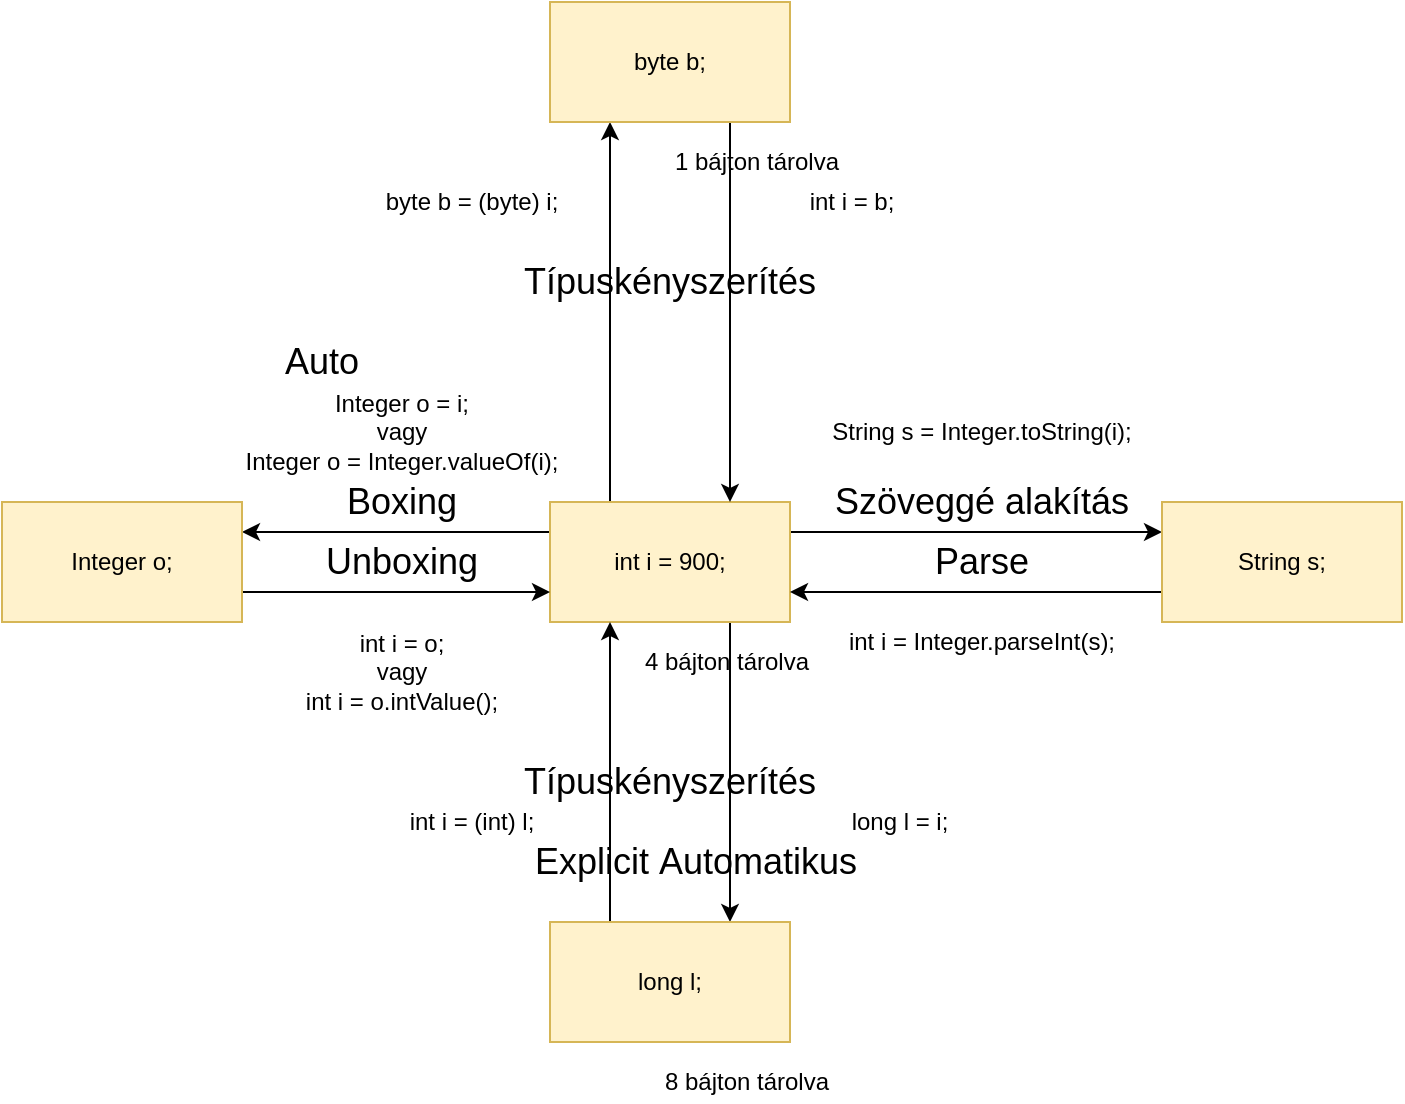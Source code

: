 <mxfile version="15.1.2" type="device"><diagram id="X94u18U6jAXQZHVyuiid" name="Page-1"><mxGraphModel dx="1422" dy="745" grid="1" gridSize="10" guides="1" tooltips="1" connect="1" arrows="1" fold="1" page="1" pageScale="1" pageWidth="827" pageHeight="1169" math="0" shadow="0"><root><mxCell id="hRiGRgrznaIL9hPSIJ3E-0"/><mxCell id="hRiGRgrznaIL9hPSIJ3E-1" parent="hRiGRgrznaIL9hPSIJ3E-0"/><mxCell id="Op3P-VKfDH94FyTQvZMG-2" style="edgeStyle=orthogonalEdgeStyle;rounded=0;orthogonalLoop=1;jettySize=auto;html=1;exitX=1;exitY=0.25;exitDx=0;exitDy=0;entryX=0;entryY=0.25;entryDx=0;entryDy=0;" parent="hRiGRgrznaIL9hPSIJ3E-1" source="Op3P-VKfDH94FyTQvZMG-0" target="Op3P-VKfDH94FyTQvZMG-1" edge="1"><mxGeometry relative="1" as="geometry"/></mxCell><mxCell id="Op3P-VKfDH94FyTQvZMG-7" style="edgeStyle=orthogonalEdgeStyle;rounded=0;orthogonalLoop=1;jettySize=auto;html=1;exitX=0.25;exitY=0;exitDx=0;exitDy=0;entryX=0.25;entryY=1;entryDx=0;entryDy=0;" parent="hRiGRgrznaIL9hPSIJ3E-1" source="Op3P-VKfDH94FyTQvZMG-0" target="Op3P-VKfDH94FyTQvZMG-6" edge="1"><mxGeometry relative="1" as="geometry"/></mxCell><mxCell id="Op3P-VKfDH94FyTQvZMG-10" style="edgeStyle=orthogonalEdgeStyle;rounded=0;orthogonalLoop=1;jettySize=auto;html=1;exitX=0;exitY=0.25;exitDx=0;exitDy=0;entryX=1;entryY=0.25;entryDx=0;entryDy=0;" parent="hRiGRgrznaIL9hPSIJ3E-1" source="Op3P-VKfDH94FyTQvZMG-0" target="Op3P-VKfDH94FyTQvZMG-9" edge="1"><mxGeometry relative="1" as="geometry"/></mxCell><mxCell id="Op3P-VKfDH94FyTQvZMG-20" style="edgeStyle=orthogonalEdgeStyle;rounded=0;orthogonalLoop=1;jettySize=auto;html=1;exitX=0.75;exitY=1;exitDx=0;exitDy=0;entryX=0.75;entryY=0;entryDx=0;entryDy=0;" parent="hRiGRgrznaIL9hPSIJ3E-1" source="Op3P-VKfDH94FyTQvZMG-0" target="Op3P-VKfDH94FyTQvZMG-18" edge="1"><mxGeometry relative="1" as="geometry"/></mxCell><mxCell id="Op3P-VKfDH94FyTQvZMG-0" value="int i = 900;" style="rounded=0;whiteSpace=wrap;html=1;fillColor=#fff2cc;strokeColor=#d6b656;" parent="hRiGRgrznaIL9hPSIJ3E-1" vertex="1"><mxGeometry x="294" y="260" width="120" height="60" as="geometry"/></mxCell><mxCell id="Op3P-VKfDH94FyTQvZMG-3" style="edgeStyle=orthogonalEdgeStyle;rounded=0;orthogonalLoop=1;jettySize=auto;html=1;exitX=0;exitY=0.75;exitDx=0;exitDy=0;entryX=1;entryY=0.75;entryDx=0;entryDy=0;" parent="hRiGRgrznaIL9hPSIJ3E-1" source="Op3P-VKfDH94FyTQvZMG-1" target="Op3P-VKfDH94FyTQvZMG-0" edge="1"><mxGeometry relative="1" as="geometry"/></mxCell><mxCell id="Op3P-VKfDH94FyTQvZMG-1" value="String s;" style="rounded=0;whiteSpace=wrap;html=1;fillColor=#fff2cc;strokeColor=#d6b656;" parent="hRiGRgrznaIL9hPSIJ3E-1" vertex="1"><mxGeometry x="600" y="260" width="120" height="60" as="geometry"/></mxCell><mxCell id="Op3P-VKfDH94FyTQvZMG-4" value="String s = Integer.toString(i);" style="text;html=1;strokeColor=none;fillColor=none;align=center;verticalAlign=middle;whiteSpace=wrap;rounded=0;" parent="hRiGRgrznaIL9hPSIJ3E-1" vertex="1"><mxGeometry x="430" y="215" width="160" height="20" as="geometry"/></mxCell><mxCell id="Op3P-VKfDH94FyTQvZMG-5" value="int i = Integer.parseInt(s);" style="text;html=1;strokeColor=none;fillColor=none;align=center;verticalAlign=middle;whiteSpace=wrap;rounded=0;" parent="hRiGRgrznaIL9hPSIJ3E-1" vertex="1"><mxGeometry x="430" y="320" width="160" height="20" as="geometry"/></mxCell><mxCell id="Op3P-VKfDH94FyTQvZMG-8" style="edgeStyle=orthogonalEdgeStyle;rounded=0;orthogonalLoop=1;jettySize=auto;html=1;exitX=0.75;exitY=1;exitDx=0;exitDy=0;entryX=0.75;entryY=0;entryDx=0;entryDy=0;" parent="hRiGRgrznaIL9hPSIJ3E-1" source="Op3P-VKfDH94FyTQvZMG-6" target="Op3P-VKfDH94FyTQvZMG-0" edge="1"><mxGeometry relative="1" as="geometry"/></mxCell><mxCell id="Op3P-VKfDH94FyTQvZMG-6" value="byte b;" style="rounded=0;whiteSpace=wrap;html=1;fillColor=#fff2cc;strokeColor=#d6b656;" parent="hRiGRgrznaIL9hPSIJ3E-1" vertex="1"><mxGeometry x="294" y="10" width="120" height="60" as="geometry"/></mxCell><mxCell id="Op3P-VKfDH94FyTQvZMG-11" style="edgeStyle=orthogonalEdgeStyle;rounded=0;orthogonalLoop=1;jettySize=auto;html=1;exitX=1;exitY=0.75;exitDx=0;exitDy=0;entryX=0;entryY=0.75;entryDx=0;entryDy=0;" parent="hRiGRgrznaIL9hPSIJ3E-1" source="Op3P-VKfDH94FyTQvZMG-9" target="Op3P-VKfDH94FyTQvZMG-0" edge="1"><mxGeometry relative="1" as="geometry"/></mxCell><mxCell id="Op3P-VKfDH94FyTQvZMG-9" value="Integer o;" style="rounded=0;whiteSpace=wrap;html=1;fillColor=#fff2cc;strokeColor=#d6b656;" parent="hRiGRgrznaIL9hPSIJ3E-1" vertex="1"><mxGeometry x="20" y="260" width="120" height="60" as="geometry"/></mxCell><mxCell id="Op3P-VKfDH94FyTQvZMG-12" value="Integer o = i;&lt;br&gt;vagy&lt;br&gt;Integer o = Integer.valueOf(i);" style="text;html=1;strokeColor=none;fillColor=none;align=center;verticalAlign=middle;whiteSpace=wrap;rounded=0;" parent="hRiGRgrznaIL9hPSIJ3E-1" vertex="1"><mxGeometry x="140" y="200" width="160" height="50" as="geometry"/></mxCell><mxCell id="Op3P-VKfDH94FyTQvZMG-13" value="int i = o;&lt;br&gt;vagy&lt;br&gt;int i = o.intValue();" style="text;html=1;strokeColor=none;fillColor=none;align=center;verticalAlign=middle;whiteSpace=wrap;rounded=0;" parent="hRiGRgrznaIL9hPSIJ3E-1" vertex="1"><mxGeometry x="140" y="320" width="160" height="50" as="geometry"/></mxCell><mxCell id="Op3P-VKfDH94FyTQvZMG-14" value="byte b = (byte) i;" style="text;html=1;strokeColor=none;fillColor=none;align=center;verticalAlign=middle;whiteSpace=wrap;rounded=0;" parent="hRiGRgrznaIL9hPSIJ3E-1" vertex="1"><mxGeometry x="200" y="100" width="110" height="20" as="geometry"/></mxCell><mxCell id="Op3P-VKfDH94FyTQvZMG-17" value="int i = b;" style="text;html=1;strokeColor=none;fillColor=none;align=center;verticalAlign=middle;whiteSpace=wrap;rounded=0;" parent="hRiGRgrznaIL9hPSIJ3E-1" vertex="1"><mxGeometry x="390" y="100" width="110" height="20" as="geometry"/></mxCell><mxCell id="Op3P-VKfDH94FyTQvZMG-19" style="edgeStyle=orthogonalEdgeStyle;rounded=0;orthogonalLoop=1;jettySize=auto;html=1;exitX=0.25;exitY=0;exitDx=0;exitDy=0;entryX=0.25;entryY=1;entryDx=0;entryDy=0;" parent="hRiGRgrznaIL9hPSIJ3E-1" source="Op3P-VKfDH94FyTQvZMG-18" target="Op3P-VKfDH94FyTQvZMG-0" edge="1"><mxGeometry relative="1" as="geometry"/></mxCell><mxCell id="Op3P-VKfDH94FyTQvZMG-18" value="long l;" style="rounded=0;whiteSpace=wrap;html=1;fillColor=#fff2cc;strokeColor=#d6b656;" parent="hRiGRgrznaIL9hPSIJ3E-1" vertex="1"><mxGeometry x="294" y="470" width="120" height="60" as="geometry"/></mxCell><mxCell id="Op3P-VKfDH94FyTQvZMG-21" value="int i = (int) l;" style="text;html=1;strokeColor=none;fillColor=none;align=center;verticalAlign=middle;whiteSpace=wrap;rounded=0;" parent="hRiGRgrznaIL9hPSIJ3E-1" vertex="1"><mxGeometry x="200" y="410" width="110" height="20" as="geometry"/></mxCell><mxCell id="Op3P-VKfDH94FyTQvZMG-22" value="long l = i;" style="text;html=1;strokeColor=none;fillColor=none;align=center;verticalAlign=middle;whiteSpace=wrap;rounded=0;" parent="hRiGRgrznaIL9hPSIJ3E-1" vertex="1"><mxGeometry x="414" y="410" width="110" height="20" as="geometry"/></mxCell><mxCell id="Op3P-VKfDH94FyTQvZMG-23" value="1 bájton tárolva" style="text;html=1;strokeColor=none;fillColor=none;align=center;verticalAlign=middle;whiteSpace=wrap;rounded=0;" parent="hRiGRgrznaIL9hPSIJ3E-1" vertex="1"><mxGeometry x="350" y="80" width="95" height="20" as="geometry"/></mxCell><mxCell id="Op3P-VKfDH94FyTQvZMG-24" value="4 bájton tárolva" style="text;html=1;strokeColor=none;fillColor=none;align=center;verticalAlign=middle;whiteSpace=wrap;rounded=0;" parent="hRiGRgrznaIL9hPSIJ3E-1" vertex="1"><mxGeometry x="335" y="330" width="95" height="20" as="geometry"/></mxCell><mxCell id="Op3P-VKfDH94FyTQvZMG-26" value="8 bájton tárolva" style="text;html=1;strokeColor=none;fillColor=none;align=center;verticalAlign=middle;whiteSpace=wrap;rounded=0;" parent="hRiGRgrznaIL9hPSIJ3E-1" vertex="1"><mxGeometry x="345" y="540" width="95" height="20" as="geometry"/></mxCell><mxCell id="Op3P-VKfDH94FyTQvZMG-27" value="&lt;font style=&quot;font-size: 18px&quot;&gt;Típuskényszerítés&lt;br&gt;&lt;/font&gt;" style="text;html=1;strokeColor=none;fillColor=none;align=center;verticalAlign=middle;whiteSpace=wrap;rounded=0;" parent="hRiGRgrznaIL9hPSIJ3E-1" vertex="1"><mxGeometry x="334" y="140" width="40" height="20" as="geometry"/></mxCell><mxCell id="Op3P-VKfDH94FyTQvZMG-28" value="&lt;font style=&quot;font-size: 18px&quot;&gt;Típuskényszerítés&lt;/font&gt;" style="text;html=1;strokeColor=none;fillColor=none;align=center;verticalAlign=middle;whiteSpace=wrap;rounded=0;" parent="hRiGRgrznaIL9hPSIJ3E-1" vertex="1"><mxGeometry x="334" y="390" width="40" height="20" as="geometry"/></mxCell><mxCell id="Op3P-VKfDH94FyTQvZMG-29" value="&lt;font style=&quot;font-size: 18px&quot;&gt;Boxing&lt;/font&gt;" style="text;html=1;strokeColor=none;fillColor=none;align=center;verticalAlign=middle;whiteSpace=wrap;rounded=0;" parent="hRiGRgrznaIL9hPSIJ3E-1" vertex="1"><mxGeometry x="200" y="250" width="40" height="20" as="geometry"/></mxCell><mxCell id="Op3P-VKfDH94FyTQvZMG-30" value="&lt;font style=&quot;font-size: 18px&quot;&gt;Unboxing&lt;/font&gt;" style="text;html=1;strokeColor=none;fillColor=none;align=center;verticalAlign=middle;whiteSpace=wrap;rounded=0;" parent="hRiGRgrznaIL9hPSIJ3E-1" vertex="1"><mxGeometry x="200" y="280" width="40" height="20" as="geometry"/></mxCell><mxCell id="Op3P-VKfDH94FyTQvZMG-31" value="&lt;font style=&quot;font-size: 18px&quot;&gt;Szöveggé alakítás&lt;/font&gt;" style="text;html=1;strokeColor=none;fillColor=none;align=center;verticalAlign=middle;whiteSpace=wrap;rounded=0;" parent="hRiGRgrznaIL9hPSIJ3E-1" vertex="1"><mxGeometry x="420" y="250" width="180" height="20" as="geometry"/></mxCell><mxCell id="Op3P-VKfDH94FyTQvZMG-32" value="&lt;font style=&quot;font-size: 18px&quot;&gt;Parse&lt;/font&gt;" style="text;html=1;strokeColor=none;fillColor=none;align=center;verticalAlign=middle;whiteSpace=wrap;rounded=0;" parent="hRiGRgrznaIL9hPSIJ3E-1" vertex="1"><mxGeometry x="420" y="280" width="180" height="20" as="geometry"/></mxCell><mxCell id="Op3P-VKfDH94FyTQvZMG-33" value="&lt;font style=&quot;font-size: 18px&quot;&gt;Explicit&lt;/font&gt;" style="text;html=1;strokeColor=none;fillColor=none;align=center;verticalAlign=middle;whiteSpace=wrap;rounded=0;" parent="hRiGRgrznaIL9hPSIJ3E-1" vertex="1"><mxGeometry x="295" y="430" width="40" height="20" as="geometry"/></mxCell><mxCell id="Op3P-VKfDH94FyTQvZMG-34" value="&lt;font style=&quot;font-size: 18px&quot;&gt;Automatikus&lt;/font&gt;" style="text;html=1;strokeColor=none;fillColor=none;align=center;verticalAlign=middle;whiteSpace=wrap;rounded=0;" parent="hRiGRgrznaIL9hPSIJ3E-1" vertex="1"><mxGeometry x="377.5" y="430" width="40" height="20" as="geometry"/></mxCell><mxCell id="Op3P-VKfDH94FyTQvZMG-35" value="&lt;font style=&quot;font-size: 18px&quot;&gt;Auto&lt;/font&gt;" style="text;html=1;strokeColor=none;fillColor=none;align=center;verticalAlign=middle;whiteSpace=wrap;rounded=0;" parent="hRiGRgrznaIL9hPSIJ3E-1" vertex="1"><mxGeometry x="160" y="180" width="40" height="20" as="geometry"/></mxCell></root></mxGraphModel></diagram></mxfile>